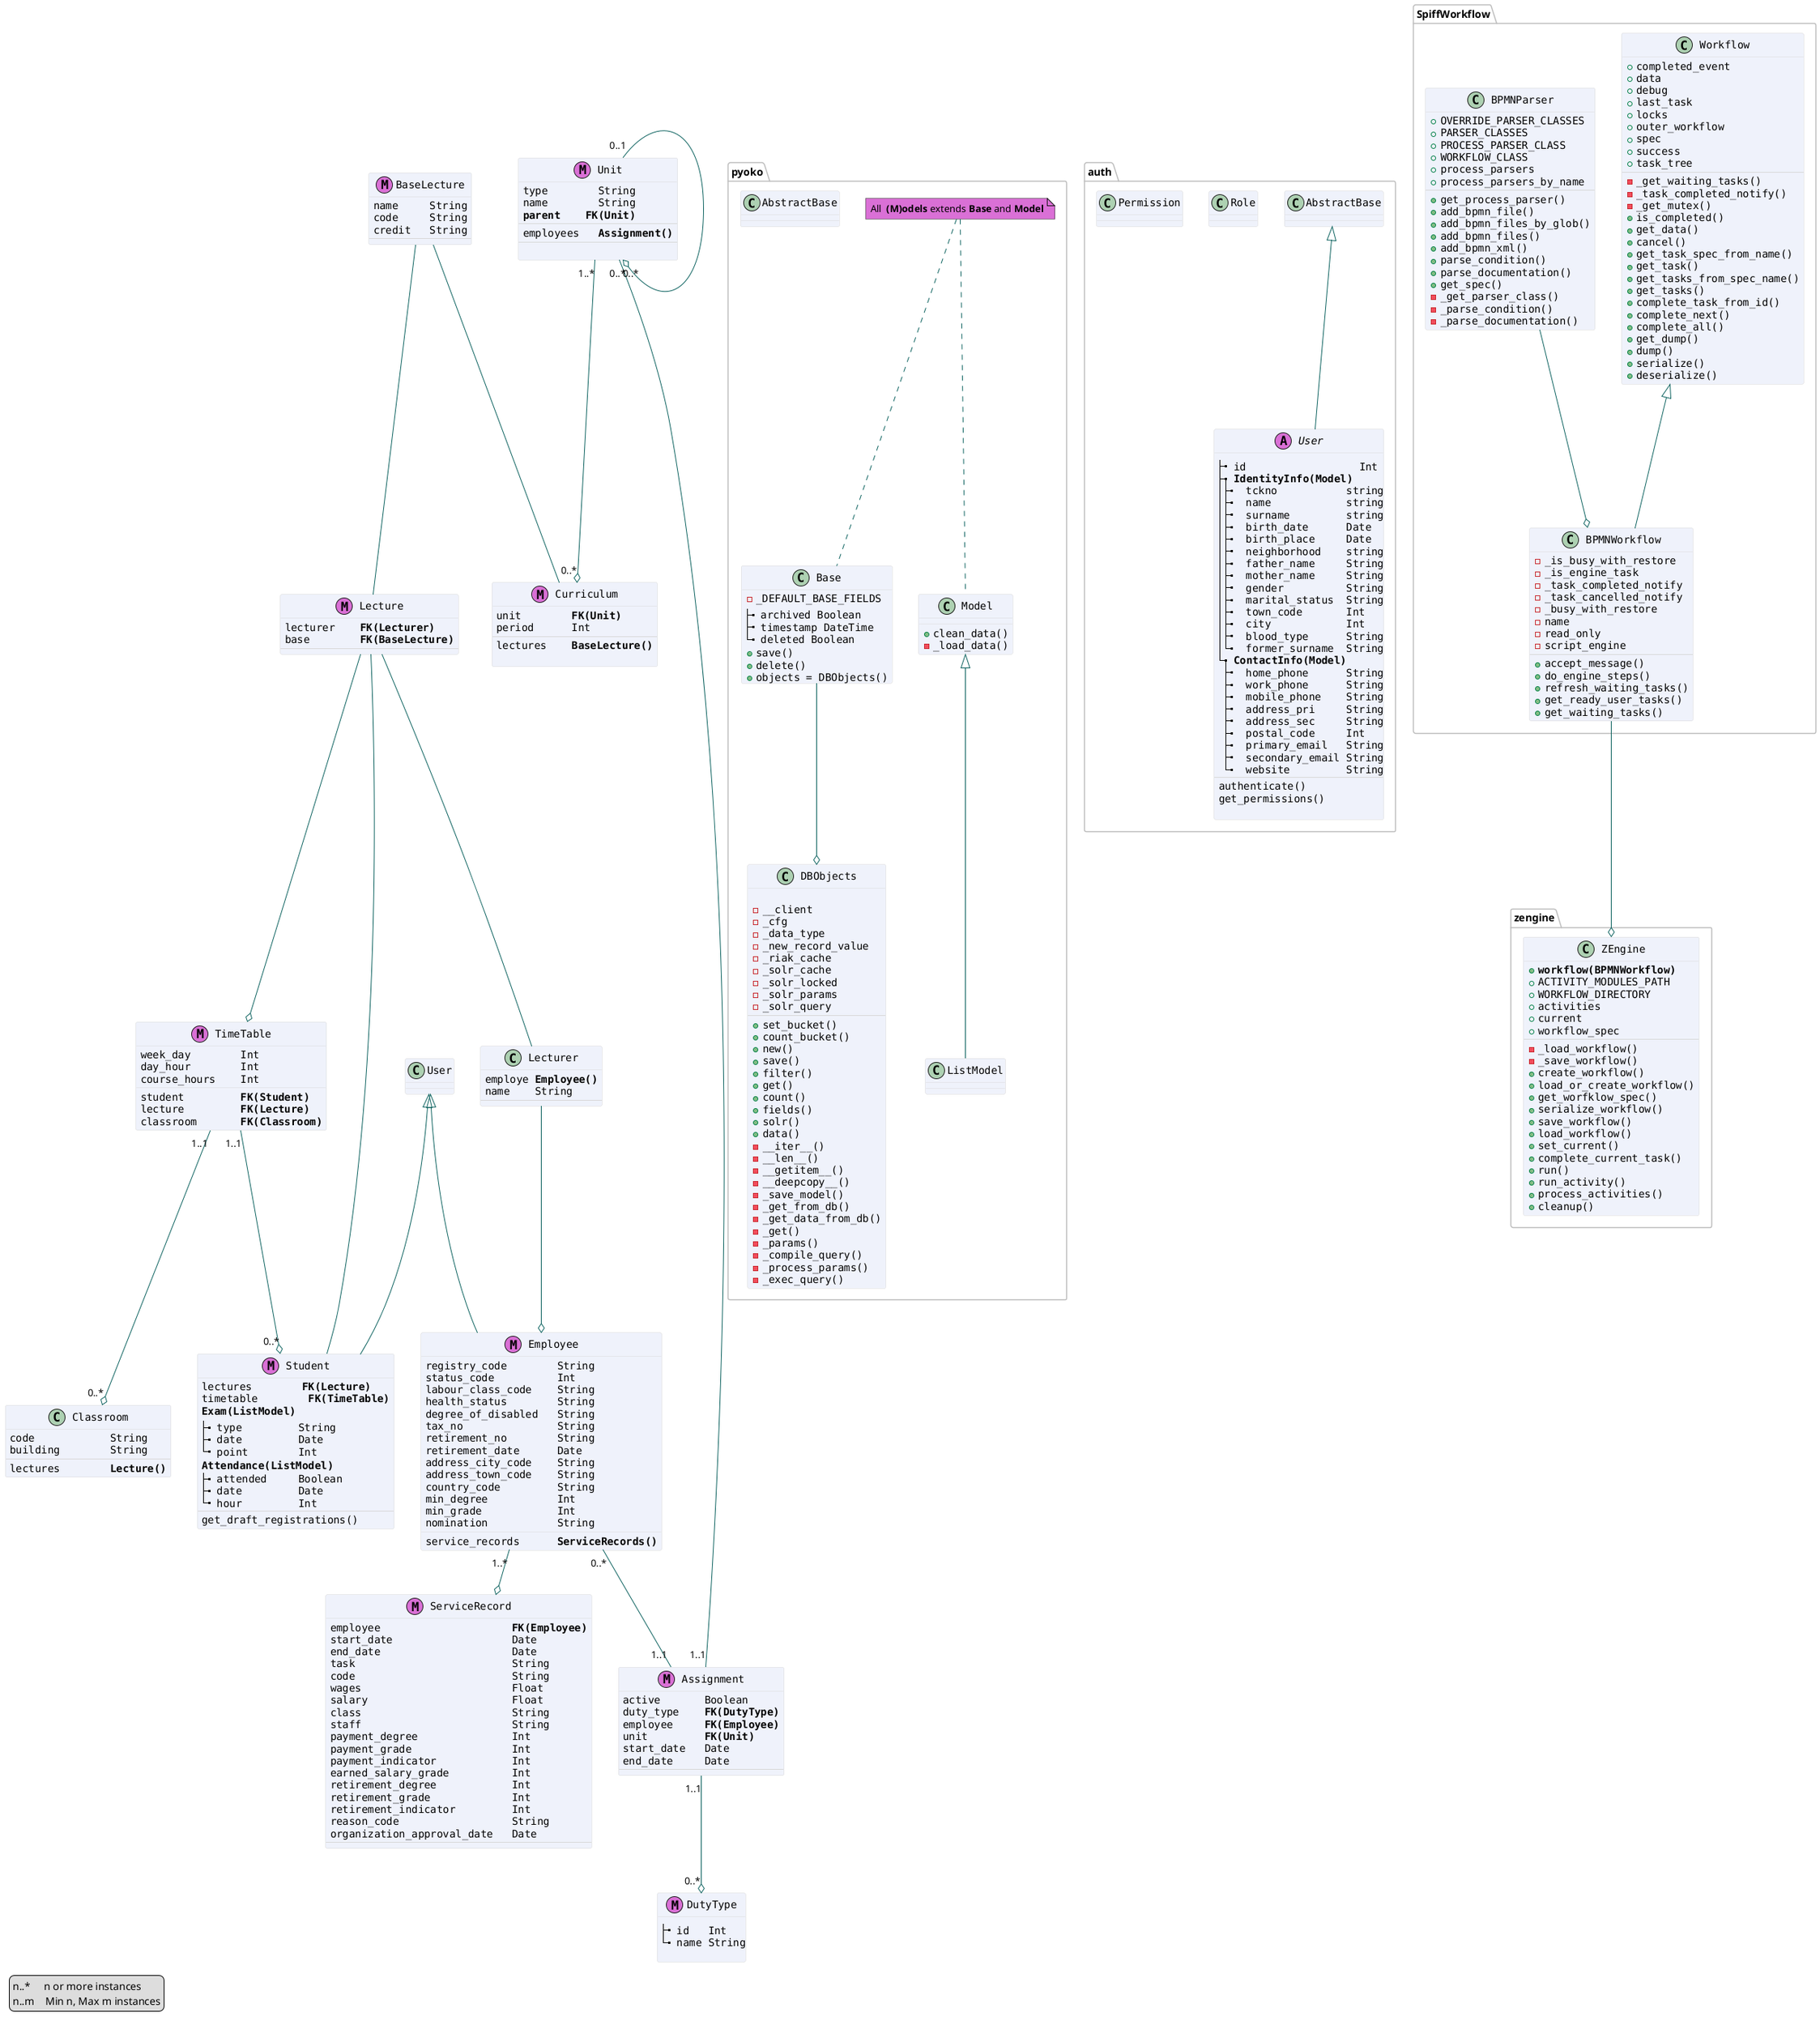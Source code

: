 @startuml

skinparam classAttributeFontName Monospaced
skinparam classBackgroundColor #EFF2FB
skinparam classBorderColor #D8D8D8
skinparam packageBorderColor #BDBDBD
skinparam classArrowColor #0B615E
skinparam shadowing false

'skinparam monochrome true
'skinparam nodesep 100
'skinparam ranksep 100


legend left
n..*     n or more instances
n..m    Min n, Max m instances
endlegend





package pyoko{


note  "All <color:black><b> (M)odels</b></color> extends <b>Base</b> and <b>Model</b>" as n1 #orchid
n1 .. Base
n1 .. Model

class DBObjects{

- __client
- _cfg
- _data_type
- _new_record_value
- _riak_cache
- _solr_cache
- _solr_locked
- _solr_params
- _solr_query
--
+ set_bucket()
+ count_bucket()
+ new()
+ save()
+ filter()
+ get()
+ count()
+ fields()
+ solr()
+ data()
- __iter__()
- __len__()
- __getitem__()
- __deepcopy__()
- _save_model()
- _get_from_db()
- _get_data_from_db()
- _get()
- _params()
- _compile_query()
- _process_params()
- _exec_query()
}
    class Base{
    - _DEFAULT_BASE_FIELDS
  |_ archived Boolean
  |_ timestamp DateTime
  |_ deleted Boolean
    + save()
    + delete()
    + objects = DBObjects()
    }
    class Model{
    + clean_data()
    - _load_data()

    }
    class AbstractBase{
    }
    class ListModel extends Model{
    }
Base --o DBObjects
}


package auth{

abstract class User <<(A,orchid)>> extends AbstractBase{
|_ id                  Int
|_ **IdentityInfo(Model)**
   |_  tckno           string
   |_  name            string
   |_  surname         string
   |_  birth_date      Date
   |_  birth_place     Date
   |_  neighborhood    string
   |_  father_name     String
   |_  mother_name     String
   |_  gender          String
   |_  marital_status  String
   |_  town_code       Int
   |_  city            Int
   |_  blood_type      String
   |_  former_surname  String
|_ **ContactInfo(Model)**
   |_  home_phone      String
   |_  work_phone      String
   |_  mobile_phone    String
   |_  address_pri     String
   |_  address_sec     String
   |_  postal_code     Int
   |_  primary_email   String
   |_  secondary_email String
   |_  website         String
--
authenticate()
get_permissions()

}

class Role{
}
class Permission{
}

}

package SpiffWorkflow{
class Workflow{
+ completed_event
+ data
+ debug
+ last_task
+ locks
+ outer_workflow
+ spec
+ success
+ task_tree
--
- _get_waiting_tasks()
- _task_completed_notify()
- _get_mutex()
+ is_completed()
+ get_data()
+ cancel()
+ get_task_spec_from_name()
+ get_task()
+ get_tasks_from_spec_name()
+ get_tasks()
+ complete_task_from_id()
+ complete_next()
+ complete_all()
+ get_dump()
+ dump()
+ serialize()
+ deserialize()
}
class BPMNWorkflow extends Workflow{
- _is_busy_with_restore
- _is_engine_task
- _task_completed_notify
- _task_cancelled_notify
- _busy_with_restore
- name
- read_only
- script_engine
--
+ accept_message()
+ do_engine_steps()
+ refresh_waiting_tasks()
+ get_ready_user_tasks()
+ get_waiting_tasks()
}
class BPMNParser{
+ OVERRIDE_PARSER_CLASSES
+ PARSER_CLASSES
+ PROCESS_PARSER_CLASS
+ WORKFLOW_CLASS
+ process_parsers
+ process_parsers_by_name
--
+ get_process_parser()
+ add_bpmn_file()
+ add_bpmn_files_by_glob()
+ add_bpmn_files()
+ add_bpmn_xml()
+ parse_condition()
+ parse_documentation()
+ get_spec()
- _get_parser_class()
- _parse_condition()
- _parse_documentation()
}
BPMNParser --o BPMNWorkflow
}

BPMNWorkflow --o zengine.ZEngine
package zengine{
    class ZEngine{
        + **workflow(BPMNWorkflow)**
        + ACTIVITY_MODULES_PATH
        + WORKFLOW_DIRECTORY
        + activities
        + current
        + workflow_spec
        --
        - _load_workflow()
        - _save_workflow()
        + create_workflow()
        + load_or_create_workflow()
        + get_worfklow_spec()
        + serialize_workflow()
        + save_workflow()
        + load_workflow()
        + set_current()
        + complete_current_task()
        + run()
        + run_activity()
        + process_activities()
        + cleanup()
    }
}


class Employee <<(M,orchid)>> extends User{
service_records      **ServiceRecords()**
registry_code        String
status_code          Int
labour_class_code    String
health_status        String
degree_of_disabled   String
tax_no               String
retirement_no        String
retirement_date      Date
address_city_code    String
address_town_code    String
country_code         String
min_degree           Int
min_grade            Int
nomination           String

}

class ServiceRecord<<(M,orchid)>>{
employee                     **FK(Employee)**
start_date                   Date
end_date                     Date
task                         String
code                         String
wages                        Float
salary                       Float
class                        String
staff                        String
payment_degree               Int
payment_grade                Int
payment_indicator            Int
earned_salary_grade          Int
retirement_degree            Int
retirement_grade             Int
retirement_indicator         Int
reason_code                  String
organization_approval_date   Date
--
}

class Unit<<(M,orchid)>>{
type        String
name        String
**parent    FK(Unit)**
--
employees   **Assignment()**
--

}







class DutyType<<(M,orchid)>>{
|_ id   Int
|_ name String

}
class Assignment<<(M,orchid)>>{
active       Boolean
duty_type    **FK(DutyType)**
employee     **FK(Employee)**
unit         **FK(Unit)**
start_date   Date
end_date     Date
--
}

class Lecturer{
employe **Employee()**
name    String
--
}

class Curriculum<<(M,orchid)>>{
unit        **FK(Unit)**
period      Int
--
lectures    **BaseLecture()**

}

class TimeTable<<(M,orchid)>>{
student         **FK(Student)**
lecture         **FK(Lecture)**
classroom       **FK(Classroom)**
week_day        Int
day_hour        Int
course_hours    Int
}

class Classroom{
code            String
building        String
--
lectures        **Lecture()**
}

class Lecture<<(M,orchid)>>{
lecturer    **FK(Lecturer)**
base        **FK(BaseLecture)**
--
}
class BaseLecture<<(M,orchid)>>{
name     String
code     String
credit   String
--
}



class Student <<(M,orchid)>> extends User {
lectures        **FK(Lecture)**
timetable        **FK(TimeTable)**
**Exam(ListModel)**
|_ type         String
|_ date         Date
|_ point        Int
**Attendance(ListModel)**
|_ attended     Boolean
|_ date         Date
|_ hour         Int
--
get_draft_registrations()
}

Lecture -- Lecturer
Lecture -- Student
Unit "1..*" --o "0..*" Curriculum
BaseLecture -- Curriculum
BaseLecture -- Lecture

Unit "0..*" -- "1..1" Assignment
Unit "0..1" --o "0..*" Unit
Employee "0..*" -- "1..1" Assignment
Lecturer --o Employee
Lecture --o TimeTable
Assignment "1..1" --o "0..*" DutyType


TimeTable "1..1" --o "0..*" Student
TimeTable "1..1" --o "0..*" Classroom


Employee "1..*" --o ServiceRecord

' XXXXXXXXXXXX
' Unit "0..*" -- "0..*" Employee
' Student "1..*" --o "0..*" Curriculum
' XXXXXXXXXXXX
@enduml
